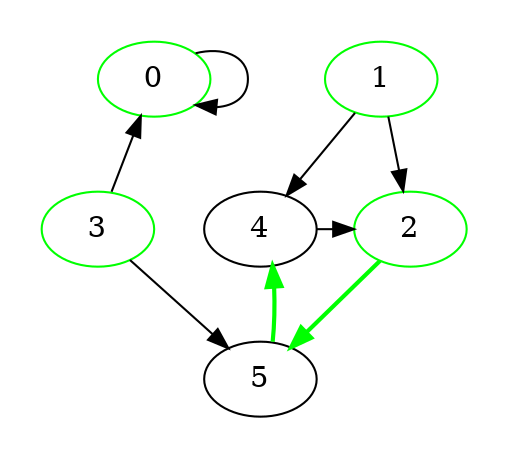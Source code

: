 digraph G {
  0[color=green];
  1[color=green];
  2[color=green];
  3[color=green];
  
  0 -> 0;
  1 -> 2;
  1 -> 4;
  2 -> 5 [style=bold,color=green];
  3 -> 0 [constraint = false];
  3 -> 5;
  4 -> 2 [constraint = false];
  5 -> 4 [constraint = false] [style=bold,color=green];
  4 -> 5 [style = invis];
  subgraph cluster0 {
      style=filled;
      color=white;
      0;
  }
  subgraph cluster1 {
      style=filled;
      color=white;
    1;
  }
  subgraph cluster2 {
      style=filled;
      color=white;
    3;
  }
  subgraph cluster3 {
      style=filled;
      color=white;
    2; 4; 5;
  }
}